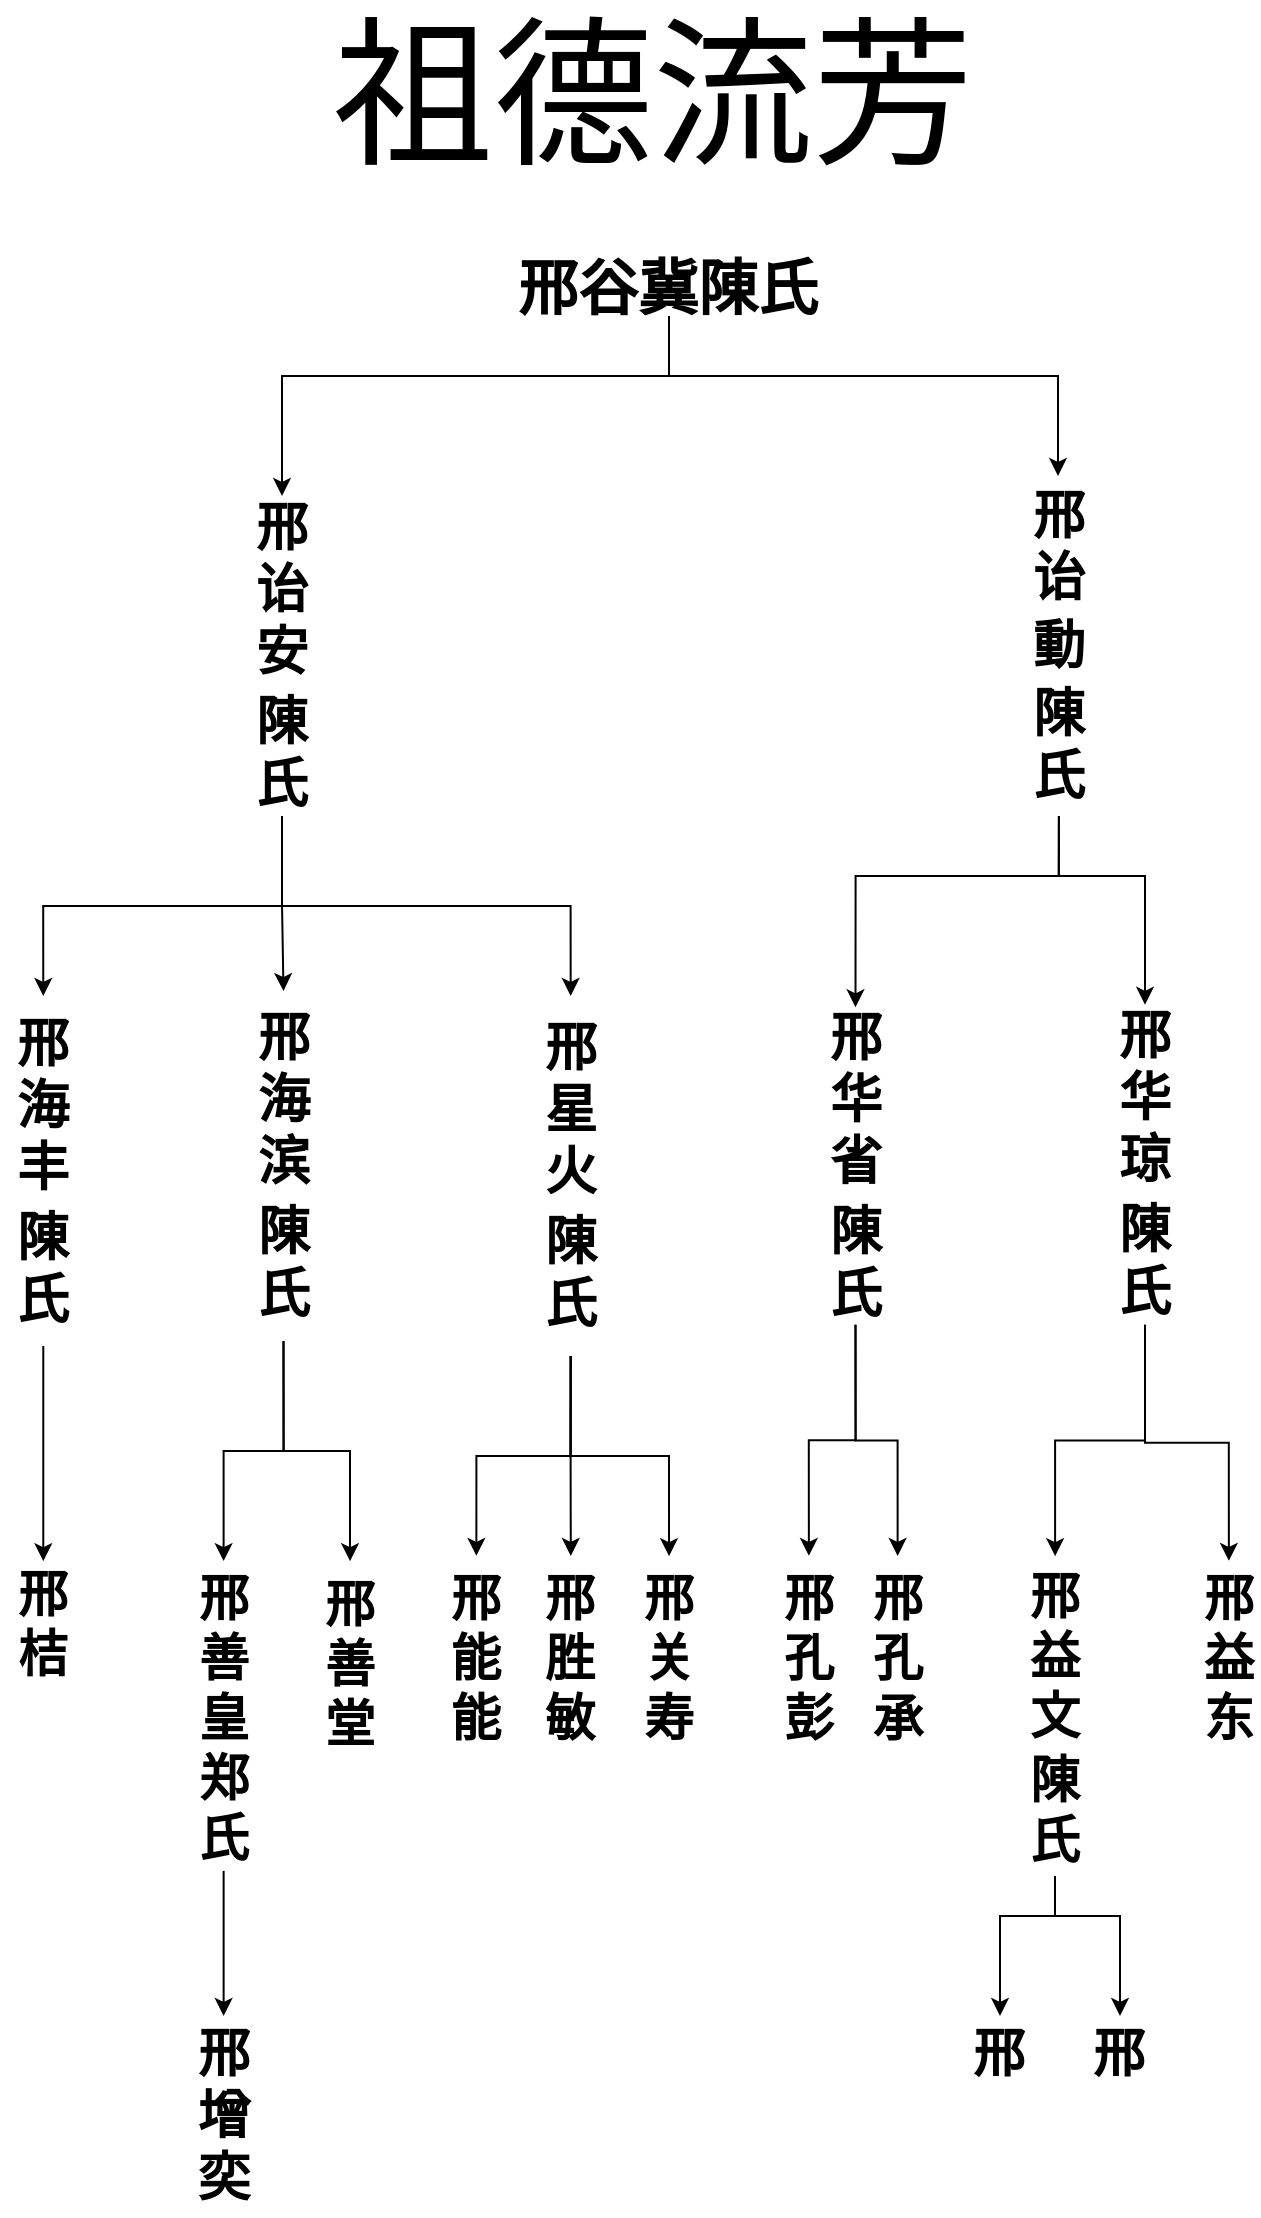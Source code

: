 <mxfile version="24.8.4">
  <diagram name="Page-1" id="RpHs7PLilBtEIWHlMbL4">
    <mxGraphModel dx="1590" dy="1078" grid="1" gridSize="10" guides="1" tooltips="1" connect="1" arrows="1" fold="1" page="1" pageScale="1" pageWidth="827" pageHeight="1169" math="0" shadow="0">
      <root>
        <mxCell id="0" />
        <mxCell id="1" parent="0" />
        <mxCell id="3mZjC6TeXiICDlZPDG1V-1" value="&lt;font style=&quot;font-size: 80px;&quot; face=&quot;Times New Roman&quot;&gt;祖德流芳&lt;/font&gt;" style="text;strokeColor=none;align=center;fillColor=none;html=1;verticalAlign=middle;whiteSpace=wrap;rounded=0;strokeWidth=1;" vertex="1" parent="1">
          <mxGeometry x="252" y="30" width="348.75" height="60" as="geometry" />
        </mxCell>
        <mxCell id="3mZjC6TeXiICDlZPDG1V-172" style="edgeStyle=orthogonalEdgeStyle;rounded=0;orthogonalLoop=1;jettySize=auto;html=1;exitX=0.5;exitY=1;exitDx=0;exitDy=0;entryX=0.5;entryY=0;entryDx=0;entryDy=0;" edge="1" parent="1" source="3mZjC6TeXiICDlZPDG1V-12" target="3mZjC6TeXiICDlZPDG1V-23">
          <mxGeometry relative="1" as="geometry">
            <Array as="points">
              <mxPoint x="435" y="200" />
              <mxPoint x="241" y="200" />
            </Array>
          </mxGeometry>
        </mxCell>
        <mxCell id="3mZjC6TeXiICDlZPDG1V-181" style="edgeStyle=orthogonalEdgeStyle;rounded=0;orthogonalLoop=1;jettySize=auto;html=1;exitX=0.5;exitY=1;exitDx=0;exitDy=0;" edge="1" parent="1" source="3mZjC6TeXiICDlZPDG1V-12" target="3mZjC6TeXiICDlZPDG1V-25">
          <mxGeometry relative="1" as="geometry">
            <Array as="points">
              <mxPoint x="435" y="200" />
              <mxPoint x="629" y="200" />
            </Array>
          </mxGeometry>
        </mxCell>
        <mxCell id="3mZjC6TeXiICDlZPDG1V-12" value="&lt;b style=&quot;font-size: 30px;&quot;&gt;&lt;span style=&quot;white-space: nowrap;&quot;&gt;邢谷冀&lt;/span&gt;&lt;span style=&quot;text-align: start; white-space: pre-wrap; font-family: &amp;quot;Helvetica Neue&amp;quot;, Helvetica, &amp;quot;PingFang SC&amp;quot;, Tahoma, Arial, sans-serif; background-color: rgb(255, 255, 255);&quot;&gt;陳&lt;/span&gt;&lt;span style=&quot;white-space: nowrap;&quot;&gt;氏&lt;/span&gt;&lt;/b&gt;" style="text;strokeColor=none;align=center;fillColor=none;html=1;verticalAlign=middle;whiteSpace=wrap;rounded=0;strokeWidth=1;" vertex="1" parent="1">
          <mxGeometry x="336.38" y="140" width="196.25" height="30" as="geometry" />
        </mxCell>
        <mxCell id="3mZjC6TeXiICDlZPDG1V-182" style="edgeStyle=orthogonalEdgeStyle;rounded=0;orthogonalLoop=1;jettySize=auto;html=1;exitX=0.5;exitY=1;exitDx=0;exitDy=0;entryX=0.5;entryY=0;entryDx=0;entryDy=0;" edge="1" parent="1" source="3mZjC6TeXiICDlZPDG1V-23" target="3mZjC6TeXiICDlZPDG1V-35">
          <mxGeometry relative="1" as="geometry" />
        </mxCell>
        <mxCell id="3mZjC6TeXiICDlZPDG1V-183" style="edgeStyle=orthogonalEdgeStyle;rounded=0;orthogonalLoop=1;jettySize=auto;html=1;exitX=0.5;exitY=1;exitDx=0;exitDy=0;" edge="1" parent="1" source="3mZjC6TeXiICDlZPDG1V-23" target="3mZjC6TeXiICDlZPDG1V-33">
          <mxGeometry relative="1" as="geometry" />
        </mxCell>
        <mxCell id="3mZjC6TeXiICDlZPDG1V-184" style="edgeStyle=orthogonalEdgeStyle;rounded=0;orthogonalLoop=1;jettySize=auto;html=1;exitX=0.5;exitY=1;exitDx=0;exitDy=0;entryX=0.5;entryY=0;entryDx=0;entryDy=0;" edge="1" parent="1" source="3mZjC6TeXiICDlZPDG1V-23" target="3mZjC6TeXiICDlZPDG1V-36">
          <mxGeometry relative="1" as="geometry" />
        </mxCell>
        <mxCell id="3mZjC6TeXiICDlZPDG1V-23" value="&lt;span style=&quot;white-space: nowrap; font-size: 26px;&quot;&gt;&lt;b&gt;&lt;font style=&quot;font-size: 26px;&quot;&gt;邢&lt;/font&gt;&lt;/b&gt;&lt;/span&gt;&lt;div style=&quot;font-size: 26px;&quot;&gt;&lt;span style=&quot;white-space: nowrap;&quot;&gt;&lt;b&gt;&lt;font style=&quot;font-size: 26px;&quot;&gt;诒&lt;/font&gt;&lt;/b&gt;&lt;/span&gt;&lt;/div&gt;&lt;div style=&quot;font-size: 26px;&quot;&gt;&lt;span style=&quot;white-space: nowrap;&quot;&gt;&lt;b&gt;&lt;font style=&quot;font-size: 26px;&quot;&gt;安&lt;/font&gt;&lt;/b&gt;&lt;/span&gt;&lt;/div&gt;&lt;div style=&quot;font-size: 26px;&quot;&gt;&lt;span style=&quot;text-align: start; white-space: pre-wrap; font-family: &amp;quot;Helvetica Neue&amp;quot;, Helvetica, &amp;quot;PingFang SC&amp;quot;, Tahoma, Arial, sans-serif; background-color: rgb(255, 255, 255);&quot;&gt;&lt;b&gt;&lt;font style=&quot;font-size: 26px;&quot;&gt;陳&lt;/font&gt;&lt;/b&gt;&lt;/span&gt;&lt;/div&gt;&lt;div style=&quot;font-size: 26px;&quot;&gt;&lt;span style=&quot;white-space: nowrap;&quot;&gt;&lt;b&gt;&lt;font style=&quot;font-size: 26px;&quot;&gt;氏&lt;/font&gt;&lt;/b&gt;&lt;/span&gt;&lt;/div&gt;" style="text;strokeColor=none;align=center;fillColor=none;html=1;verticalAlign=middle;whiteSpace=wrap;rounded=0;strokeWidth=1;" vertex="1" parent="1">
          <mxGeometry x="222" y="260" width="38" height="160" as="geometry" />
        </mxCell>
        <mxCell id="3mZjC6TeXiICDlZPDG1V-152" style="edgeStyle=orthogonalEdgeStyle;rounded=0;orthogonalLoop=1;jettySize=auto;html=1;exitX=0.5;exitY=1;exitDx=0;exitDy=0;entryX=0.5;entryY=0;entryDx=0;entryDy=0;" edge="1" parent="1" source="3mZjC6TeXiICDlZPDG1V-25" target="3mZjC6TeXiICDlZPDG1V-27">
          <mxGeometry relative="1" as="geometry">
            <Array as="points">
              <mxPoint x="660" y="450" />
              <mxPoint x="583" y="450" />
            </Array>
          </mxGeometry>
        </mxCell>
        <mxCell id="3mZjC6TeXiICDlZPDG1V-153" style="edgeStyle=orthogonalEdgeStyle;rounded=0;orthogonalLoop=1;jettySize=auto;html=1;exitX=0.5;exitY=1;exitDx=0;exitDy=0;entryX=0.5;entryY=0;entryDx=0;entryDy=0;" edge="1" parent="1" source="3mZjC6TeXiICDlZPDG1V-25" target="3mZjC6TeXiICDlZPDG1V-26">
          <mxGeometry relative="1" as="geometry">
            <Array as="points">
              <mxPoint x="660" y="450" />
              <mxPoint x="733" y="450" />
            </Array>
          </mxGeometry>
        </mxCell>
        <mxCell id="3mZjC6TeXiICDlZPDG1V-25" value="&lt;span style=&quot;white-space: nowrap; font-size: 26px;&quot;&gt;&lt;b&gt;&lt;font style=&quot;font-size: 26px;&quot;&gt;邢&lt;/font&gt;&lt;/b&gt;&lt;/span&gt;&lt;div style=&quot;font-size: 26px;&quot;&gt;&lt;b&gt;&lt;font style=&quot;font-size: 26px;&quot;&gt;&lt;span style=&quot;white-space: nowrap;&quot;&gt;诒&lt;/span&gt;&lt;br&gt;&lt;/font&gt;&lt;/b&gt;&lt;/div&gt;&lt;div style=&quot;font-size: 26px;&quot;&gt;&lt;span style=&quot;text-align: start; white-space: pre-wrap; font-family: &amp;quot;Helvetica Neue&amp;quot;, Helvetica, &amp;quot;PingFang SC&amp;quot;, Tahoma, Arial, sans-serif; background-color: rgb(255, 255, 255);&quot;&gt;&lt;b&gt;&lt;font style=&quot;font-size: 26px;&quot;&gt;動&lt;/font&gt;&lt;/b&gt;&lt;/span&gt;&lt;/div&gt;&lt;div style=&quot;font-size: 26px;&quot;&gt;&lt;span style=&quot;text-align: start; white-space: pre-wrap; font-family: &amp;quot;Helvetica Neue&amp;quot;, Helvetica, &amp;quot;PingFang SC&amp;quot;, Tahoma, Arial, sans-serif; background-color: rgb(255, 255, 255);&quot;&gt;&lt;b&gt;&lt;font style=&quot;font-size: 26px;&quot;&gt;陳&lt;/font&gt;&lt;/b&gt;&lt;/span&gt;&lt;/div&gt;&lt;div style=&quot;font-size: 26px;&quot;&gt;&lt;span style=&quot;white-space: nowrap;&quot;&gt;&lt;b&gt;&lt;font style=&quot;font-size: 26px;&quot;&gt;氏&lt;/font&gt;&lt;/b&gt;&lt;/span&gt;&lt;/div&gt;" style="text;strokeColor=none;align=center;fillColor=none;html=1;verticalAlign=middle;whiteSpace=wrap;rounded=0;strokeWidth=1;" vertex="1" parent="1">
          <mxGeometry x="611.94" y="250" width="35" height="170" as="geometry" />
        </mxCell>
        <mxCell id="3mZjC6TeXiICDlZPDG1V-193" style="edgeStyle=orthogonalEdgeStyle;rounded=0;orthogonalLoop=1;jettySize=auto;html=1;exitX=0.5;exitY=1;exitDx=0;exitDy=0;" edge="1" parent="1" source="3mZjC6TeXiICDlZPDG1V-26" target="3mZjC6TeXiICDlZPDG1V-31">
          <mxGeometry relative="1" as="geometry" />
        </mxCell>
        <mxCell id="3mZjC6TeXiICDlZPDG1V-196" style="edgeStyle=orthogonalEdgeStyle;rounded=0;orthogonalLoop=1;jettySize=auto;html=1;exitX=0.5;exitY=1;exitDx=0;exitDy=0;entryX=0.5;entryY=0;entryDx=0;entryDy=0;" edge="1" parent="1" source="3mZjC6TeXiICDlZPDG1V-26" target="3mZjC6TeXiICDlZPDG1V-32">
          <mxGeometry relative="1" as="geometry" />
        </mxCell>
        <mxCell id="3mZjC6TeXiICDlZPDG1V-26" value="&lt;font style=&quot;font-size: 26px;&quot;&gt;&lt;span style=&quot;white-space: nowrap;&quot;&gt;&lt;b&gt;邢&lt;/b&gt;&lt;/span&gt;&lt;/font&gt;&lt;div style=&quot;font-size: 26px;&quot;&gt;&lt;b&gt;&lt;font style=&quot;font-size: 26px;&quot;&gt;&lt;span style=&quot;white-space: nowrap;&quot;&gt;华&lt;/span&gt;&lt;br&gt;&lt;/font&gt;&lt;/b&gt;&lt;/div&gt;&lt;div style=&quot;font-size: 26px;&quot;&gt;&lt;font style=&quot;font-size: 26px;&quot;&gt;&lt;span style=&quot;white-space: nowrap;&quot;&gt;&lt;b&gt;琼&lt;/b&gt;&lt;/span&gt;&lt;/font&gt;&lt;/div&gt;&lt;div style=&quot;font-size: 26px;&quot;&gt;&lt;font style=&quot;font-size: 26px;&quot;&gt;&lt;span style=&quot;text-align: start; white-space: pre-wrap; font-family: &amp;quot;Helvetica Neue&amp;quot;, Helvetica, &amp;quot;PingFang SC&amp;quot;, Tahoma, Arial, sans-serif; background-color: rgb(255, 255, 255);&quot;&gt;&lt;b&gt;陳&lt;/b&gt;&lt;/span&gt;&lt;/font&gt;&lt;/div&gt;&lt;div style=&quot;font-size: 26px;&quot;&gt;&lt;font style=&quot;font-size: 26px;&quot;&gt;&lt;span style=&quot;white-space: nowrap;&quot;&gt;&lt;b&gt;氏&lt;/b&gt;&lt;/span&gt;&lt;/font&gt;&lt;/div&gt;" style="text;strokeColor=none;align=center;fillColor=none;html=1;verticalAlign=middle;whiteSpace=wrap;rounded=0;strokeWidth=1;" vertex="1" parent="1">
          <mxGeometry x="650" y="514.38" width="45" height="160" as="geometry" />
        </mxCell>
        <mxCell id="3mZjC6TeXiICDlZPDG1V-191" style="edgeStyle=orthogonalEdgeStyle;rounded=0;orthogonalLoop=1;jettySize=auto;html=1;exitX=0.5;exitY=1;exitDx=0;exitDy=0;entryX=0.5;entryY=0;entryDx=0;entryDy=0;" edge="1" parent="1" source="3mZjC6TeXiICDlZPDG1V-27" target="3mZjC6TeXiICDlZPDG1V-30">
          <mxGeometry relative="1" as="geometry" />
        </mxCell>
        <mxCell id="3mZjC6TeXiICDlZPDG1V-192" style="edgeStyle=orthogonalEdgeStyle;rounded=0;orthogonalLoop=1;jettySize=auto;html=1;exitX=0.5;exitY=1;exitDx=0;exitDy=0;entryX=0.5;entryY=0;entryDx=0;entryDy=0;" edge="1" parent="1" source="3mZjC6TeXiICDlZPDG1V-27" target="3mZjC6TeXiICDlZPDG1V-29">
          <mxGeometry relative="1" as="geometry" />
        </mxCell>
        <mxCell id="3mZjC6TeXiICDlZPDG1V-27" value="&lt;span style=&quot;white-space: nowrap; font-size: 26px;&quot;&gt;&lt;b&gt;&lt;font style=&quot;font-size: 26px;&quot;&gt;邢&lt;/font&gt;&lt;/b&gt;&lt;/span&gt;&lt;div style=&quot;font-size: 26px;&quot;&gt;&lt;span style=&quot;white-space: nowrap;&quot;&gt;&lt;b&gt;&lt;font style=&quot;font-size: 26px;&quot;&gt;华&lt;/font&gt;&lt;/b&gt;&lt;/span&gt;&lt;/div&gt;&lt;div style=&quot;font-size: 26px;&quot;&gt;&lt;span style=&quot;white-space: nowrap;&quot;&gt;&lt;b&gt;&lt;font style=&quot;font-size: 26px;&quot;&gt;省&lt;/font&gt;&lt;/b&gt;&lt;/span&gt;&lt;/div&gt;&lt;div style=&quot;font-size: 26px;&quot;&gt;&lt;span style=&quot;white-space: pre-wrap; text-align: start; font-family: &amp;quot;Helvetica Neue&amp;quot;, Helvetica, &amp;quot;PingFang SC&amp;quot;, Tahoma, Arial, sans-serif; background-color: rgb(255, 255, 255);&quot;&gt;&lt;b&gt;&lt;font style=&quot;font-size: 26px;&quot;&gt;陳&lt;/font&gt;&lt;/b&gt;&lt;/span&gt;&lt;/div&gt;&lt;div style=&quot;font-size: 26px;&quot;&gt;&lt;span style=&quot;white-space: nowrap;&quot;&gt;&lt;b&gt;&lt;font style=&quot;font-size: 26px;&quot;&gt;氏&lt;/font&gt;&lt;/b&gt;&lt;/span&gt;&lt;/div&gt;" style="text;strokeColor=none;align=center;fillColor=none;html=1;verticalAlign=middle;whiteSpace=wrap;rounded=0;strokeWidth=1;" vertex="1" parent="1">
          <mxGeometry x="510" y="515.63" width="35.5" height="158.75" as="geometry" />
        </mxCell>
        <mxCell id="3mZjC6TeXiICDlZPDG1V-29" value="&lt;span style=&quot;white-space: nowrap; font-size: 25px;&quot;&gt;&lt;font style=&quot;font-size: 25px;&quot;&gt;&lt;b&gt;邢&lt;/b&gt;&lt;/font&gt;&lt;/span&gt;&lt;div style=&quot;font-size: 25px;&quot;&gt;&lt;span style=&quot;white-space: nowrap;&quot;&gt;&lt;font style=&quot;font-size: 25px;&quot;&gt;&lt;b&gt;孔&lt;/b&gt;&lt;/font&gt;&lt;/span&gt;&lt;/div&gt;&lt;div style=&quot;font-size: 25px;&quot;&gt;&lt;span style=&quot;white-space: nowrap;&quot;&gt;&lt;font style=&quot;font-size: 25px;&quot;&gt;&lt;b&gt;承&lt;/b&gt;&lt;/font&gt;&lt;/span&gt;&lt;/div&gt;" style="text;strokeColor=none;align=center;fillColor=none;html=1;verticalAlign=middle;whiteSpace=wrap;rounded=0;strokeWidth=1;" vertex="1" parent="1">
          <mxGeometry x="532.63" y="790" width="32.38" height="100.07" as="geometry" />
        </mxCell>
        <mxCell id="3mZjC6TeXiICDlZPDG1V-30" value="&lt;span style=&quot;white-space: nowrap; font-size: 25px;&quot;&gt;&lt;font style=&quot;font-size: 25px;&quot;&gt;&lt;b&gt;邢&lt;/b&gt;&lt;/font&gt;&lt;/span&gt;&lt;div style=&quot;font-size: 25px;&quot;&gt;&lt;span style=&quot;white-space: nowrap;&quot;&gt;&lt;font style=&quot;font-size: 25px;&quot;&gt;&lt;b&gt;孔&lt;/b&gt;&lt;/font&gt;&lt;/span&gt;&lt;/div&gt;&lt;div style=&quot;font-size: 25px;&quot;&gt;&lt;span style=&quot;white-space: nowrap;&quot;&gt;&lt;font style=&quot;font-size: 25px;&quot;&gt;&lt;b&gt;彭&lt;/b&gt;&lt;/font&gt;&lt;/span&gt;&lt;/div&gt;" style="text;strokeColor=none;align=center;fillColor=none;html=1;verticalAlign=middle;whiteSpace=wrap;rounded=0;strokeWidth=1;" vertex="1" parent="1">
          <mxGeometry x="490" y="789.93" width="28.88" height="100.07" as="geometry" />
        </mxCell>
        <mxCell id="3mZjC6TeXiICDlZPDG1V-204" style="edgeStyle=orthogonalEdgeStyle;rounded=0;orthogonalLoop=1;jettySize=auto;html=1;exitX=0.5;exitY=1;exitDx=0;exitDy=0;" edge="1" parent="1" source="3mZjC6TeXiICDlZPDG1V-31">
          <mxGeometry relative="1" as="geometry">
            <mxPoint x="600" y="1020" as="targetPoint" />
            <Array as="points">
              <mxPoint x="628" y="970" />
              <mxPoint x="600" y="970" />
            </Array>
          </mxGeometry>
        </mxCell>
        <mxCell id="3mZjC6TeXiICDlZPDG1V-205" style="edgeStyle=orthogonalEdgeStyle;rounded=0;orthogonalLoop=1;jettySize=auto;html=1;exitX=0.5;exitY=1;exitDx=0;exitDy=0;" edge="1" parent="1" source="3mZjC6TeXiICDlZPDG1V-31">
          <mxGeometry relative="1" as="geometry">
            <mxPoint x="660" y="1020" as="targetPoint" />
            <Array as="points">
              <mxPoint x="628" y="970" />
              <mxPoint x="660" y="970" />
            </Array>
          </mxGeometry>
        </mxCell>
        <mxCell id="3mZjC6TeXiICDlZPDG1V-31" value="&lt;span style=&quot;white-space: nowrap; font-size: 25px;&quot;&gt;&lt;font style=&quot;font-size: 25px;&quot;&gt;&lt;b&gt;邢&lt;/b&gt;&lt;/font&gt;&lt;/span&gt;&lt;div style=&quot;font-size: 25px;&quot;&gt;&lt;span style=&quot;white-space: nowrap;&quot;&gt;&lt;font style=&quot;font-size: 25px;&quot;&gt;&lt;b&gt;益&lt;/b&gt;&lt;/font&gt;&lt;/span&gt;&lt;/div&gt;&lt;div style=&quot;font-size: 25px;&quot;&gt;&lt;span style=&quot;white-space: nowrap;&quot;&gt;&lt;font style=&quot;font-size: 25px;&quot;&gt;&lt;b&gt;文&lt;/b&gt;&lt;/font&gt;&lt;/span&gt;&lt;/div&gt;&lt;div style=&quot;font-size: 25px;&quot;&gt;&lt;span style=&quot;white-space: pre-wrap; text-align: start; font-family: &amp;quot;Helvetica Neue&amp;quot;, Helvetica, &amp;quot;PingFang SC&amp;quot;, Tahoma, Arial, sans-serif; background-color: rgb(255, 255, 255);&quot;&gt;&lt;font style=&quot;font-size: 25px;&quot;&gt;&lt;b&gt;陳&lt;/b&gt;&lt;/font&gt;&lt;/span&gt;&lt;/div&gt;&lt;div style=&quot;font-size: 25px;&quot;&gt;&lt;span style=&quot;white-space: nowrap;&quot;&gt;&lt;font style=&quot;font-size: 25px;&quot;&gt;&lt;b&gt;氏&lt;/b&gt;&lt;/font&gt;&lt;/span&gt;&lt;/div&gt;" style="text;strokeColor=none;align=center;fillColor=none;html=1;verticalAlign=middle;whiteSpace=wrap;rounded=0;strokeWidth=1;" vertex="1" parent="1">
          <mxGeometry x="608.06" y="790.07" width="38.88" height="160" as="geometry" />
        </mxCell>
        <mxCell id="3mZjC6TeXiICDlZPDG1V-32" value="&lt;span style=&quot;white-space: nowrap; font-size: 25px;&quot;&gt;&lt;b&gt;&lt;font style=&quot;font-size: 25px;&quot;&gt;邢&lt;/font&gt;&lt;/b&gt;&lt;/span&gt;&lt;div style=&quot;font-size: 25px;&quot;&gt;&lt;span style=&quot;white-space: nowrap;&quot;&gt;&lt;b&gt;&lt;font style=&quot;font-size: 25px;&quot;&gt;益&lt;/font&gt;&lt;/b&gt;&lt;/span&gt;&lt;/div&gt;&lt;div style=&quot;font-size: 25px;&quot;&gt;&lt;span style=&quot;white-space: nowrap;&quot;&gt;&lt;b&gt;&lt;font style=&quot;font-size: 25px;&quot;&gt;东&lt;/font&gt;&lt;/b&gt;&lt;/span&gt;&lt;/div&gt;" style="text;strokeColor=none;align=center;fillColor=none;html=1;verticalAlign=middle;whiteSpace=wrap;rounded=0;strokeWidth=1;" vertex="1" parent="1">
          <mxGeometry x="700" y="792.43" width="28.88" height="95" as="geometry" />
        </mxCell>
        <mxCell id="3mZjC6TeXiICDlZPDG1V-185" style="edgeStyle=orthogonalEdgeStyle;rounded=0;orthogonalLoop=1;jettySize=auto;html=1;exitX=0.5;exitY=1;exitDx=0;exitDy=0;entryX=0.5;entryY=0;entryDx=0;entryDy=0;" edge="1" parent="1" source="3mZjC6TeXiICDlZPDG1V-33" target="3mZjC6TeXiICDlZPDG1V-39">
          <mxGeometry relative="1" as="geometry" />
        </mxCell>
        <mxCell id="3mZjC6TeXiICDlZPDG1V-186" style="edgeStyle=orthogonalEdgeStyle;rounded=0;orthogonalLoop=1;jettySize=auto;html=1;exitX=0.5;exitY=1;exitDx=0;exitDy=0;entryX=0.5;entryY=0;entryDx=0;entryDy=0;" edge="1" parent="1" source="3mZjC6TeXiICDlZPDG1V-33" target="3mZjC6TeXiICDlZPDG1V-38">
          <mxGeometry relative="1" as="geometry" />
        </mxCell>
        <mxCell id="3mZjC6TeXiICDlZPDG1V-33" value="&lt;span style=&quot;white-space: nowrap; font-size: 26px;&quot;&gt;&lt;font style=&quot;font-size: 26px;&quot;&gt;&lt;b&gt;邢&lt;/b&gt;&lt;/font&gt;&lt;/span&gt;&lt;div style=&quot;font-size: 26px;&quot;&gt;&lt;span style=&quot;white-space: nowrap;&quot;&gt;&lt;font style=&quot;font-size: 26px;&quot;&gt;&lt;b&gt;海&lt;/b&gt;&lt;/font&gt;&lt;/span&gt;&lt;/div&gt;&lt;div style=&quot;font-size: 26px;&quot;&gt;&lt;span style=&quot;white-space: nowrap;&quot;&gt;&lt;font style=&quot;font-size: 26px;&quot;&gt;&lt;b&gt;滨&lt;/b&gt;&lt;/font&gt;&lt;/span&gt;&lt;/div&gt;&lt;div style=&quot;font-size: 26px;&quot;&gt;&lt;span style=&quot;white-space: pre-wrap; text-align: start; font-family: &amp;quot;Helvetica Neue&amp;quot;, Helvetica, &amp;quot;PingFang SC&amp;quot;, Tahoma, Arial, sans-serif; background-color: rgb(255, 255, 255);&quot;&gt;&lt;font style=&quot;font-size: 26px;&quot;&gt;&lt;b&gt;陳&lt;/b&gt;&lt;/font&gt;&lt;/span&gt;&lt;/div&gt;&lt;div style=&quot;font-size: 26px;&quot;&gt;&lt;span style=&quot;white-space: nowrap;&quot;&gt;&lt;font style=&quot;font-size: 26px;&quot;&gt;&lt;b&gt;氏&lt;/b&gt;&lt;/font&gt;&lt;/span&gt;&lt;/div&gt;" style="text;strokeColor=none;align=center;fillColor=none;html=1;verticalAlign=middle;whiteSpace=wrap;rounded=0;strokeWidth=1;" vertex="1" parent="1">
          <mxGeometry x="222" y="507.5" width="39.5" height="175" as="geometry" />
        </mxCell>
        <mxCell id="3mZjC6TeXiICDlZPDG1V-162" style="edgeStyle=orthogonalEdgeStyle;rounded=0;orthogonalLoop=1;jettySize=auto;html=1;exitX=0.5;exitY=1;exitDx=0;exitDy=0;entryX=0.5;entryY=0;entryDx=0;entryDy=0;" edge="1" parent="1" source="3mZjC6TeXiICDlZPDG1V-35" target="3mZjC6TeXiICDlZPDG1V-37">
          <mxGeometry relative="1" as="geometry">
            <mxPoint x="86" y="780" as="targetPoint" />
          </mxGeometry>
        </mxCell>
        <mxCell id="3mZjC6TeXiICDlZPDG1V-35" value="&lt;span style=&quot;white-space: nowrap; font-size: 26px;&quot;&gt;&lt;font style=&quot;font-size: 26px;&quot;&gt;&lt;b&gt;邢&lt;/b&gt;&lt;/font&gt;&lt;/span&gt;&lt;div style=&quot;font-size: 26px;&quot;&gt;&lt;span style=&quot;white-space: nowrap;&quot;&gt;&lt;font style=&quot;font-size: 26px;&quot;&gt;&lt;b&gt;海&lt;/b&gt;&lt;/font&gt;&lt;/span&gt;&lt;/div&gt;&lt;div style=&quot;font-size: 26px;&quot;&gt;&lt;span style=&quot;white-space: nowrap;&quot;&gt;&lt;font style=&quot;font-size: 26px;&quot;&gt;&lt;b&gt;丰&lt;/b&gt;&lt;/font&gt;&lt;/span&gt;&lt;/div&gt;&lt;div style=&quot;font-size: 26px;&quot;&gt;&lt;span style=&quot;white-space: pre-wrap; text-align: start; font-family: &amp;quot;Helvetica Neue&amp;quot;, Helvetica, &amp;quot;PingFang SC&amp;quot;, Tahoma, Arial, sans-serif; background-color: rgb(255, 255, 255);&quot;&gt;&lt;font style=&quot;font-size: 26px;&quot;&gt;&lt;b&gt;陳&lt;/b&gt;&lt;/font&gt;&lt;/span&gt;&lt;/div&gt;&lt;div style=&quot;font-size: 26px;&quot;&gt;&lt;span style=&quot;white-space: nowrap;&quot;&gt;&lt;font style=&quot;font-size: 26px;&quot;&gt;&lt;b&gt;氏&lt;/b&gt;&lt;/font&gt;&lt;/span&gt;&lt;/div&gt;" style="text;strokeColor=none;align=center;fillColor=none;html=1;verticalAlign=middle;whiteSpace=wrap;rounded=0;strokeWidth=1;" vertex="1" parent="1">
          <mxGeometry x="100.11" y="510" width="43.06" height="175" as="geometry" />
        </mxCell>
        <mxCell id="3mZjC6TeXiICDlZPDG1V-164" style="edgeStyle=orthogonalEdgeStyle;rounded=0;orthogonalLoop=1;jettySize=auto;html=1;exitX=0.5;exitY=1;exitDx=0;exitDy=0;" edge="1" parent="1" source="3mZjC6TeXiICDlZPDG1V-36" target="3mZjC6TeXiICDlZPDG1V-41">
          <mxGeometry relative="1" as="geometry" />
        </mxCell>
        <mxCell id="3mZjC6TeXiICDlZPDG1V-187" style="edgeStyle=orthogonalEdgeStyle;rounded=0;orthogonalLoop=1;jettySize=auto;html=1;exitX=0.5;exitY=1;exitDx=0;exitDy=0;entryX=0.5;entryY=0;entryDx=0;entryDy=0;" edge="1" parent="1" source="3mZjC6TeXiICDlZPDG1V-36" target="3mZjC6TeXiICDlZPDG1V-42">
          <mxGeometry relative="1" as="geometry" />
        </mxCell>
        <mxCell id="3mZjC6TeXiICDlZPDG1V-188" style="edgeStyle=orthogonalEdgeStyle;rounded=0;orthogonalLoop=1;jettySize=auto;html=1;exitX=0.5;exitY=1;exitDx=0;exitDy=0;entryX=0.5;entryY=0;entryDx=0;entryDy=0;" edge="1" parent="1" source="3mZjC6TeXiICDlZPDG1V-36" target="3mZjC6TeXiICDlZPDG1V-40">
          <mxGeometry relative="1" as="geometry" />
        </mxCell>
        <mxCell id="3mZjC6TeXiICDlZPDG1V-36" value="&lt;span style=&quot;white-space: nowrap; font-size: 26px;&quot;&gt;&lt;font style=&quot;font-size: 26px;&quot;&gt;&lt;b&gt;邢&lt;/b&gt;&lt;/font&gt;&lt;/span&gt;&lt;div style=&quot;font-size: 26px;&quot;&gt;&lt;span style=&quot;white-space: nowrap;&quot;&gt;&lt;font style=&quot;font-size: 26px;&quot;&gt;&lt;b&gt;星&lt;/b&gt;&lt;/font&gt;&lt;/span&gt;&lt;/div&gt;&lt;div style=&quot;font-size: 26px;&quot;&gt;&lt;span style=&quot;white-space: nowrap;&quot;&gt;&lt;font style=&quot;font-size: 26px;&quot;&gt;&lt;b&gt;火&lt;/b&gt;&lt;/font&gt;&lt;/span&gt;&lt;/div&gt;&lt;div style=&quot;font-size: 26px;&quot;&gt;&lt;span style=&quot;white-space: pre-wrap; text-align: start; font-family: &amp;quot;Helvetica Neue&amp;quot;, Helvetica, &amp;quot;PingFang SC&amp;quot;, Tahoma, Arial, sans-serif; background-color: rgb(255, 255, 255);&quot;&gt;&lt;font style=&quot;font-size: 26px;&quot;&gt;&lt;b&gt;陳&lt;/b&gt;&lt;/font&gt;&lt;/span&gt;&lt;/div&gt;&lt;div style=&quot;font-size: 26px;&quot;&gt;&lt;span style=&quot;white-space: nowrap;&quot;&gt;&lt;font style=&quot;font-size: 26px;&quot;&gt;&lt;b&gt;氏&lt;/b&gt;&lt;/font&gt;&lt;/span&gt;&lt;/div&gt;" style="text;strokeColor=none;align=center;fillColor=none;html=1;verticalAlign=middle;whiteSpace=wrap;rounded=0;strokeWidth=1;" vertex="1" parent="1">
          <mxGeometry x="364.09" y="510" width="42.5" height="180" as="geometry" />
        </mxCell>
        <mxCell id="3mZjC6TeXiICDlZPDG1V-37" value="&lt;span style=&quot;white-space: nowrap; font-size: 25px;&quot;&gt;&lt;b&gt;&lt;font style=&quot;font-size: 25px;&quot;&gt;邢&lt;/font&gt;&lt;/b&gt;&lt;/span&gt;&lt;div style=&quot;font-size: 25px;&quot;&gt;&lt;span style=&quot;white-space: nowrap;&quot;&gt;&lt;b&gt;&lt;font style=&quot;font-size: 25px;&quot;&gt;桔&lt;/font&gt;&lt;/b&gt;&lt;/span&gt;&lt;/div&gt;" style="text;strokeColor=none;align=center;fillColor=none;html=1;verticalAlign=middle;whiteSpace=wrap;rounded=0;strokeWidth=1;" vertex="1" parent="1">
          <mxGeometry x="104.2" y="792.57" width="34.88" height="60" as="geometry" />
        </mxCell>
        <mxCell id="3mZjC6TeXiICDlZPDG1V-38" value="&lt;span style=&quot;white-space: nowrap; font-size: 25px;&quot;&gt;&lt;b&gt;&lt;font style=&quot;font-size: 25px;&quot;&gt;邢&lt;/font&gt;&lt;/b&gt;&lt;/span&gt;&lt;div style=&quot;font-size: 25px;&quot;&gt;&lt;span style=&quot;white-space: nowrap;&quot;&gt;&lt;b&gt;&lt;font style=&quot;font-size: 25px;&quot;&gt;善&lt;/font&gt;&lt;/b&gt;&lt;/span&gt;&lt;/div&gt;&lt;div style=&quot;font-size: 25px;&quot;&gt;&lt;span style=&quot;white-space: nowrap;&quot;&gt;&lt;b&gt;&lt;font style=&quot;font-size: 25px;&quot;&gt;堂&lt;/font&gt;&lt;/b&gt;&lt;/span&gt;&lt;/div&gt;" style="text;strokeColor=none;align=center;fillColor=none;html=1;verticalAlign=middle;whiteSpace=wrap;rounded=0;strokeWidth=1;" vertex="1" parent="1">
          <mxGeometry x="260" y="792.57" width="30" height="100" as="geometry" />
        </mxCell>
        <mxCell id="3mZjC6TeXiICDlZPDG1V-197" style="edgeStyle=orthogonalEdgeStyle;rounded=0;orthogonalLoop=1;jettySize=auto;html=1;exitX=0.5;exitY=1;exitDx=0;exitDy=0;entryX=0.5;entryY=0;entryDx=0;entryDy=0;" edge="1" parent="1" source="3mZjC6TeXiICDlZPDG1V-39" target="3mZjC6TeXiICDlZPDG1V-93">
          <mxGeometry relative="1" as="geometry" />
        </mxCell>
        <mxCell id="3mZjC6TeXiICDlZPDG1V-39" value="&lt;span style=&quot;white-space: nowrap; font-size: 25px;&quot;&gt;&lt;font style=&quot;font-size: 25px;&quot;&gt;&lt;b&gt;邢&lt;/b&gt;&lt;/font&gt;&lt;/span&gt;&lt;div style=&quot;font-size: 25px;&quot;&gt;&lt;span style=&quot;white-space: nowrap;&quot;&gt;&lt;font style=&quot;font-size: 25px;&quot;&gt;&lt;b&gt;善&lt;/b&gt;&lt;/font&gt;&lt;/span&gt;&lt;/div&gt;&lt;div style=&quot;font-size: 25px;&quot;&gt;&lt;span style=&quot;white-space: nowrap;&quot;&gt;&lt;font style=&quot;font-size: 25px;&quot;&gt;&lt;b&gt;皇&lt;/b&gt;&lt;/font&gt;&lt;/span&gt;&lt;/div&gt;&lt;div style=&quot;font-size: 25px;&quot;&gt;&lt;span style=&quot;white-space: nowrap;&quot;&gt;&lt;font style=&quot;font-size: 25px;&quot;&gt;&lt;b&gt;郑&lt;/b&gt;&lt;/font&gt;&lt;/span&gt;&lt;/div&gt;&lt;div style=&quot;font-size: 25px;&quot;&gt;&lt;span style=&quot;white-space: nowrap;&quot;&gt;&lt;font style=&quot;font-size: 25px;&quot;&gt;&lt;b&gt;氏&lt;/b&gt;&lt;/font&gt;&lt;/span&gt;&lt;/div&gt;" style="text;strokeColor=none;align=center;fillColor=none;html=1;verticalAlign=middle;whiteSpace=wrap;rounded=0;strokeWidth=1;" vertex="1" parent="1">
          <mxGeometry x="190" y="792.56" width="43.62" height="154.89" as="geometry" />
        </mxCell>
        <mxCell id="3mZjC6TeXiICDlZPDG1V-40" value="&lt;span style=&quot;white-space: nowrap; font-size: 25px;&quot;&gt;&lt;b&gt;&lt;font style=&quot;font-size: 25px;&quot;&gt;邢&lt;/font&gt;&lt;/b&gt;&lt;/span&gt;&lt;div style=&quot;font-size: 25px;&quot;&gt;&lt;span style=&quot;white-space: nowrap;&quot;&gt;&lt;b&gt;&lt;font style=&quot;font-size: 25px;&quot;&gt;关&lt;/font&gt;&lt;/b&gt;&lt;/span&gt;&lt;/div&gt;&lt;div style=&quot;font-size: 25px;&quot;&gt;&lt;span style=&quot;white-space: nowrap;&quot;&gt;&lt;b&gt;&lt;font style=&quot;font-size: 25px;&quot;&gt;寿&lt;/font&gt;&lt;/b&gt;&lt;/span&gt;&lt;/div&gt;" style="text;strokeColor=none;align=center;fillColor=none;html=1;verticalAlign=middle;whiteSpace=wrap;rounded=0;strokeWidth=1;" vertex="1" parent="1">
          <mxGeometry x="419.82" y="790.07" width="29.38" height="100" as="geometry" />
        </mxCell>
        <mxCell id="3mZjC6TeXiICDlZPDG1V-41" value="&lt;span style=&quot;white-space: nowrap; font-size: 25px;&quot;&gt;&lt;font style=&quot;font-size: 25px;&quot;&gt;&lt;b&gt;邢&lt;/b&gt;&lt;/font&gt;&lt;/span&gt;&lt;div style=&quot;font-size: 25px;&quot;&gt;&lt;span style=&quot;white-space: nowrap;&quot;&gt;&lt;font style=&quot;font-size: 25px;&quot;&gt;&lt;b&gt;胜&lt;/b&gt;&lt;/font&gt;&lt;/span&gt;&lt;/div&gt;&lt;div style=&quot;font-size: 25px;&quot;&gt;&lt;span style=&quot;white-space: nowrap;&quot;&gt;&lt;font style=&quot;font-size: 25px;&quot;&gt;&lt;b&gt;敏&lt;/b&gt;&lt;/font&gt;&lt;/span&gt;&lt;/div&gt;" style="text;strokeColor=none;align=center;fillColor=none;html=1;verticalAlign=middle;whiteSpace=wrap;rounded=0;strokeWidth=1;" vertex="1" parent="1">
          <mxGeometry x="367.15" y="790.0" width="36.38" height="100" as="geometry" />
        </mxCell>
        <mxCell id="3mZjC6TeXiICDlZPDG1V-42" value="&lt;span style=&quot;white-space: nowrap; font-size: 25px;&quot;&gt;&lt;font style=&quot;font-size: 25px;&quot;&gt;&lt;b&gt;邢&lt;/b&gt;&lt;/font&gt;&lt;/span&gt;&lt;div style=&quot;font-size: 25px;&quot;&gt;&lt;span style=&quot;white-space: nowrap;&quot;&gt;&lt;font style=&quot;font-size: 25px;&quot;&gt;&lt;b&gt;能&lt;/b&gt;&lt;/font&gt;&lt;/span&gt;&lt;/div&gt;&lt;div style=&quot;font-size: 25px;&quot;&gt;&lt;span style=&quot;white-space: nowrap;&quot;&gt;&lt;font style=&quot;font-size: 25px;&quot;&gt;&lt;b&gt;能&lt;/b&gt;&lt;/font&gt;&lt;/span&gt;&lt;/div&gt;" style="text;strokeColor=none;align=center;fillColor=none;html=1;verticalAlign=middle;whiteSpace=wrap;rounded=0;strokeWidth=1;" vertex="1" parent="1">
          <mxGeometry x="320" y="789.93" width="36.38" height="100" as="geometry" />
        </mxCell>
        <mxCell id="3mZjC6TeXiICDlZPDG1V-93" value="&lt;span style=&quot;white-space: nowrap; font-size: 26px;&quot;&gt;&lt;b&gt;&lt;font style=&quot;font-size: 26px;&quot;&gt;邢&lt;/font&gt;&lt;/b&gt;&lt;/span&gt;&lt;div style=&quot;font-size: 26px;&quot;&gt;&lt;span style=&quot;text-wrap-mode: nowrap;&quot;&gt;&lt;b&gt;&lt;font style=&quot;font-size: 26px;&quot;&gt;增&lt;/font&gt;&lt;/b&gt;&lt;/span&gt;&lt;/div&gt;&lt;div style=&quot;font-size: 26px;&quot;&gt;&lt;span style=&quot;text-wrap-mode: nowrap;&quot;&gt;&lt;b&gt;&lt;font style=&quot;font-size: 26px;&quot;&gt;奕&lt;/font&gt;&lt;/b&gt;&lt;/span&gt;&lt;/div&gt;" style="text;strokeColor=none;align=center;fillColor=none;html=1;verticalAlign=middle;whiteSpace=wrap;rounded=0;strokeWidth=1;" vertex="1" parent="1">
          <mxGeometry x="195" y="1020" width="33.62" height="100" as="geometry" />
        </mxCell>
        <mxCell id="3mZjC6TeXiICDlZPDG1V-111" value="&lt;span style=&quot;white-space: nowrap; font-size: 26px;&quot;&gt;&lt;font style=&quot;font-size: 26px;&quot;&gt;&lt;b&gt;邢&lt;/b&gt;&lt;/font&gt;&lt;/span&gt;&lt;div style=&quot;font-size: 26px;&quot;&gt;&lt;br&gt;&lt;/div&gt;" style="text;strokeColor=none;align=center;fillColor=none;html=1;verticalAlign=middle;whiteSpace=wrap;rounded=0;strokeWidth=1;" vertex="1" parent="1">
          <mxGeometry x="586.94" y="1030" width="25" height="50" as="geometry" />
        </mxCell>
        <mxCell id="3mZjC6TeXiICDlZPDG1V-155" value="&lt;span style=&quot;white-space: nowrap; font-size: 26px;&quot;&gt;&lt;font style=&quot;font-size: 26px;&quot;&gt;&lt;b&gt;邢&lt;/b&gt;&lt;/font&gt;&lt;/span&gt;&lt;div style=&quot;font-size: 26px;&quot;&gt;&lt;br&gt;&lt;/div&gt;" style="text;strokeColor=none;align=center;fillColor=none;html=1;verticalAlign=middle;whiteSpace=wrap;rounded=0;strokeWidth=1;" vertex="1" parent="1">
          <mxGeometry x="646.94" y="1030" width="25" height="50" as="geometry" />
        </mxCell>
      </root>
    </mxGraphModel>
  </diagram>
</mxfile>
